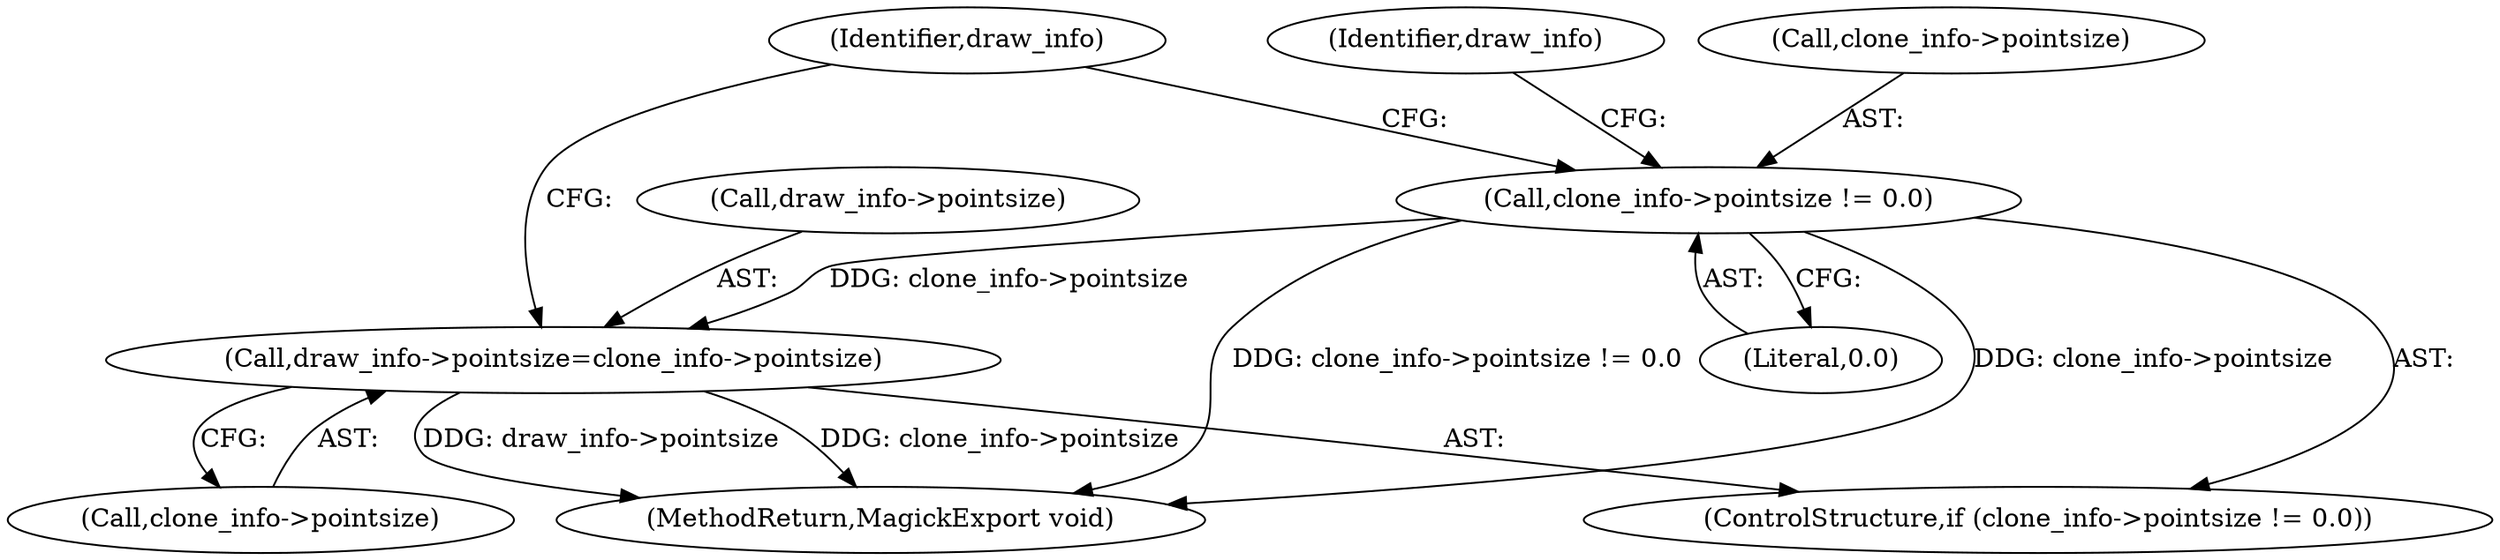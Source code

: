digraph "0_ImageMagick_726812fa2fa7ce16bcf58f6e115f65427a1c0950_4@pointer" {
"1000276" [label="(Call,draw_info->pointsize=clone_info->pointsize)"];
"1000271" [label="(Call,clone_info->pointsize != 0.0)"];
"1000285" [label="(Identifier,draw_info)"];
"1000270" [label="(ControlStructure,if (clone_info->pointsize != 0.0))"];
"1000277" [label="(Call,draw_info->pointsize)"];
"1000275" [label="(Literal,0.0)"];
"1000278" [label="(Identifier,draw_info)"];
"1000272" [label="(Call,clone_info->pointsize)"];
"1000606" [label="(MethodReturn,MagickExport void)"];
"1000276" [label="(Call,draw_info->pointsize=clone_info->pointsize)"];
"1000280" [label="(Call,clone_info->pointsize)"];
"1000271" [label="(Call,clone_info->pointsize != 0.0)"];
"1000276" -> "1000270"  [label="AST: "];
"1000276" -> "1000280"  [label="CFG: "];
"1000277" -> "1000276"  [label="AST: "];
"1000280" -> "1000276"  [label="AST: "];
"1000285" -> "1000276"  [label="CFG: "];
"1000276" -> "1000606"  [label="DDG: clone_info->pointsize"];
"1000276" -> "1000606"  [label="DDG: draw_info->pointsize"];
"1000271" -> "1000276"  [label="DDG: clone_info->pointsize"];
"1000271" -> "1000270"  [label="AST: "];
"1000271" -> "1000275"  [label="CFG: "];
"1000272" -> "1000271"  [label="AST: "];
"1000275" -> "1000271"  [label="AST: "];
"1000278" -> "1000271"  [label="CFG: "];
"1000285" -> "1000271"  [label="CFG: "];
"1000271" -> "1000606"  [label="DDG: clone_info->pointsize"];
"1000271" -> "1000606"  [label="DDG: clone_info->pointsize != 0.0"];
}
